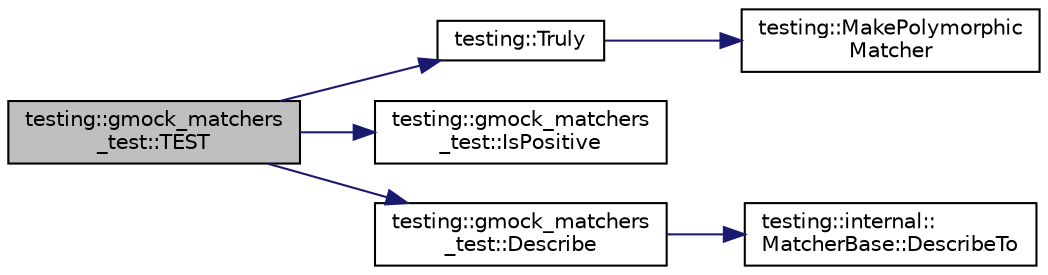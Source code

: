 digraph "testing::gmock_matchers_test::TEST"
{
  edge [fontname="Helvetica",fontsize="10",labelfontname="Helvetica",labelfontsize="10"];
  node [fontname="Helvetica",fontsize="10",shape=record];
  rankdir="LR";
  Node874 [label="testing::gmock_matchers\l_test::TEST",height=0.2,width=0.4,color="black", fillcolor="grey75", style="filled", fontcolor="black"];
  Node874 -> Node875 [color="midnightblue",fontsize="10",style="solid",fontname="Helvetica"];
  Node875 [label="testing::Truly",height=0.2,width=0.4,color="black", fillcolor="white", style="filled",URL="$d0/d75/namespacetesting.html#a5faf05cfaae6074439960048e478b1c8"];
  Node875 -> Node876 [color="midnightblue",fontsize="10",style="solid",fontname="Helvetica"];
  Node876 [label="testing::MakePolymorphic\lMatcher",height=0.2,width=0.4,color="black", fillcolor="white", style="filled",URL="$d0/d75/namespacetesting.html#a667ca94f190ec2e17ee2fbfdb7d3da04"];
  Node874 -> Node877 [color="midnightblue",fontsize="10",style="solid",fontname="Helvetica"];
  Node877 [label="testing::gmock_matchers\l_test::IsPositive",height=0.2,width=0.4,color="black", fillcolor="white", style="filled",URL="$d5/de1/namespacetesting_1_1gmock__matchers__test.html#a70e728cf67d0224c3ebb9eb8959cc39d"];
  Node874 -> Node878 [color="midnightblue",fontsize="10",style="solid",fontname="Helvetica"];
  Node878 [label="testing::gmock_matchers\l_test::Describe",height=0.2,width=0.4,color="black", fillcolor="white", style="filled",URL="$d5/de1/namespacetesting_1_1gmock__matchers__test.html#a738a538e1705ea49670aeb3ed25108e6"];
  Node878 -> Node879 [color="midnightblue",fontsize="10",style="solid",fontname="Helvetica"];
  Node879 [label="testing::internal::\lMatcherBase::DescribeTo",height=0.2,width=0.4,color="black", fillcolor="white", style="filled",URL="$df/d93/classtesting_1_1internal_1_1_matcher_base.html#a7e0c883c7745e0d646463077ef1c1267"];
}
